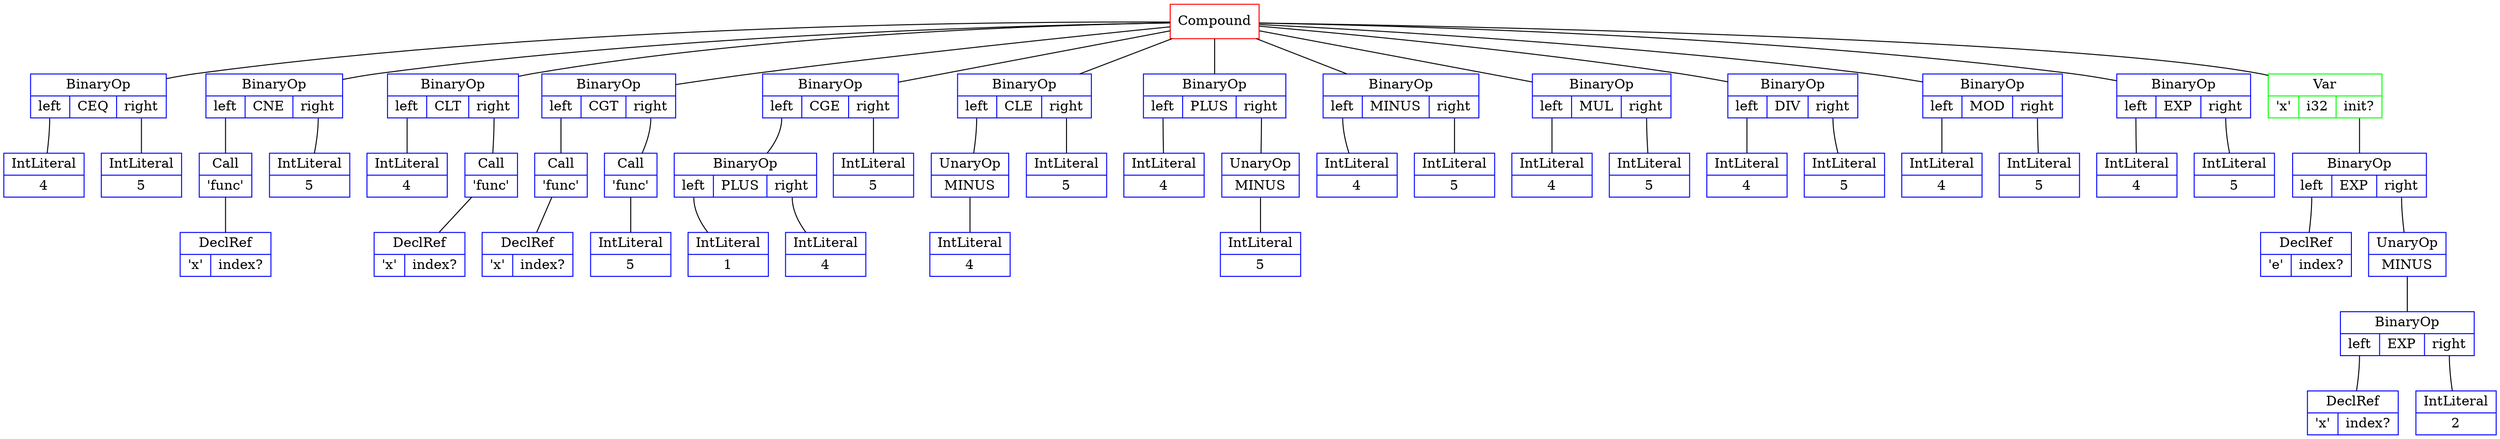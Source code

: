 graph {
node [shape=record];
Compound1 [color="red", label="{Compound}", ];
BinaryOp2 [color="blue", label="{BinaryOp|{<left>left|<op>CEQ|<right>right}}", ];
IntLiteral3 [color="blue", label="{IntLiteral|{<value>4}}", ];
BinaryOp2:left -- IntLiteral3 [];
IntLiteral4 [color="blue", label="{IntLiteral|{<value>5}}", ];
BinaryOp2:right -- IntLiteral4 [];
Compound1 -- BinaryOp2 [];
BinaryOp5 [color="blue", label="{BinaryOp|{<left>left|<op>CNE|<right>right}}", ];
Call6 [color="blue", label="{Call|{<name>'func'}}", ];
DeclRef7 [color="blue", label="{DeclRef|{<decl>'x'|<index>index?}}", ];
Call6 -- DeclRef7 [];
BinaryOp5:left -- Call6 [];
IntLiteral8 [color="blue", label="{IntLiteral|{<value>5}}", ];
BinaryOp5:right -- IntLiteral8 [];
Compound1 -- BinaryOp5 [];
BinaryOp9 [color="blue", label="{BinaryOp|{<left>left|<op>CLT|<right>right}}", ];
IntLiteral10 [color="blue", label="{IntLiteral|{<value>4}}", ];
BinaryOp9:left -- IntLiteral10 [];
Call11 [color="blue", label="{Call|{<name>'func'}}", ];
DeclRef12 [color="blue", label="{DeclRef|{<decl>'x'|<index>index?}}", ];
Call11 -- DeclRef12 [];
BinaryOp9:right -- Call11 [];
Compound1 -- BinaryOp9 [];
BinaryOp13 [color="blue", label="{BinaryOp|{<left>left|<op>CGT|<right>right}}", ];
Call14 [color="blue", label="{Call|{<name>'func'}}", ];
DeclRef15 [color="blue", label="{DeclRef|{<decl>'x'|<index>index?}}", ];
Call14 -- DeclRef15 [];
BinaryOp13:left -- Call14 [];
Call16 [color="blue", label="{Call|{<name>'func'}}", ];
IntLiteral17 [color="blue", label="{IntLiteral|{<value>5}}", ];
Call16 -- IntLiteral17 [];
BinaryOp13:right -- Call16 [];
Compound1 -- BinaryOp13 [];
BinaryOp18 [color="blue", label="{BinaryOp|{<left>left|<op>CGE|<right>right}}", ];
BinaryOp19 [color="blue", label="{BinaryOp|{<left>left|<op>PLUS|<right>right}}", ];
IntLiteral20 [color="blue", label="{IntLiteral|{<value>1}}", ];
BinaryOp19:left -- IntLiteral20 [];
IntLiteral21 [color="blue", label="{IntLiteral|{<value>4}}", ];
BinaryOp19:right -- IntLiteral21 [];
BinaryOp18:left -- BinaryOp19 [];
IntLiteral22 [color="blue", label="{IntLiteral|{<value>5}}", ];
BinaryOp18:right -- IntLiteral22 [];
Compound1 -- BinaryOp18 [];
BinaryOp23 [color="blue", label="{BinaryOp|{<left>left|<op>CLE|<right>right}}", ];
UnaryOp24 [color="blue", label="{UnaryOp|{<right>MINUS}}", ];
IntLiteral25 [color="blue", label="{IntLiteral|{<value>4}}", ];
UnaryOp24:right -- IntLiteral25 [];
BinaryOp23:left -- UnaryOp24 [];
IntLiteral26 [color="blue", label="{IntLiteral|{<value>5}}", ];
BinaryOp23:right -- IntLiteral26 [];
Compound1 -- BinaryOp23 [];
BinaryOp27 [color="blue", label="{BinaryOp|{<left>left|<op>PLUS|<right>right}}", ];
IntLiteral28 [color="blue", label="{IntLiteral|{<value>4}}", ];
BinaryOp27:left -- IntLiteral28 [];
UnaryOp29 [color="blue", label="{UnaryOp|{<right>MINUS}}", ];
IntLiteral30 [color="blue", label="{IntLiteral|{<value>5}}", ];
UnaryOp29:right -- IntLiteral30 [];
BinaryOp27:right -- UnaryOp29 [];
Compound1 -- BinaryOp27 [];
BinaryOp31 [color="blue", label="{BinaryOp|{<left>left|<op>MINUS|<right>right}}", ];
IntLiteral32 [color="blue", label="{IntLiteral|{<value>4}}", ];
BinaryOp31:left -- IntLiteral32 [];
IntLiteral33 [color="blue", label="{IntLiteral|{<value>5}}", ];
BinaryOp31:right -- IntLiteral33 [];
Compound1 -- BinaryOp31 [];
BinaryOp34 [color="blue", label="{BinaryOp|{<left>left|<op>MUL|<right>right}}", ];
IntLiteral35 [color="blue", label="{IntLiteral|{<value>4}}", ];
BinaryOp34:left -- IntLiteral35 [];
IntLiteral36 [color="blue", label="{IntLiteral|{<value>5}}", ];
BinaryOp34:right -- IntLiteral36 [];
Compound1 -- BinaryOp34 [];
BinaryOp37 [color="blue", label="{BinaryOp|{<left>left|<op>DIV|<right>right}}", ];
IntLiteral38 [color="blue", label="{IntLiteral|{<value>4}}", ];
BinaryOp37:left -- IntLiteral38 [];
IntLiteral39 [color="blue", label="{IntLiteral|{<value>5}}", ];
BinaryOp37:right -- IntLiteral39 [];
Compound1 -- BinaryOp37 [];
BinaryOp40 [color="blue", label="{BinaryOp|{<left>left|<op>MOD|<right>right}}", ];
IntLiteral41 [color="blue", label="{IntLiteral|{<value>4}}", ];
BinaryOp40:left -- IntLiteral41 [];
IntLiteral42 [color="blue", label="{IntLiteral|{<value>5}}", ];
BinaryOp40:right -- IntLiteral42 [];
Compound1 -- BinaryOp40 [];
BinaryOp43 [color="blue", label="{BinaryOp|{<left>left|<op>EXP|<right>right}}", ];
IntLiteral44 [color="blue", label="{IntLiteral|{<value>4}}", ];
BinaryOp43:left -- IntLiteral44 [];
IntLiteral45 [color="blue", label="{IntLiteral|{<value>5}}", ];
BinaryOp43:right -- IntLiteral45 [];
Compound1 -- BinaryOp43 [];
Var46 [color="green", label="{Var|{<name>'x'|<type>i32|<init>init?}}", ];
BinaryOp47 [color="blue", label="{BinaryOp|{<left>left|<op>EXP|<right>right}}", ];
DeclRef48 [color="blue", label="{DeclRef|{<decl>'e'|<index>index?}}", ];
BinaryOp47:left -- DeclRef48 [];
UnaryOp49 [color="blue", label="{UnaryOp|{<right>MINUS}}", ];
BinaryOp50 [color="blue", label="{BinaryOp|{<left>left|<op>EXP|<right>right}}", ];
DeclRef51 [color="blue", label="{DeclRef|{<decl>'x'|<index>index?}}", ];
BinaryOp50:left -- DeclRef51 [];
IntLiteral52 [color="blue", label="{IntLiteral|{<value>2}}", ];
BinaryOp50:right -- IntLiteral52 [];
UnaryOp49:right -- BinaryOp50 [];
BinaryOp47:right -- UnaryOp49 [];
Var46:init -- BinaryOp47 [];
Compound1 -- Var46 [];
}
